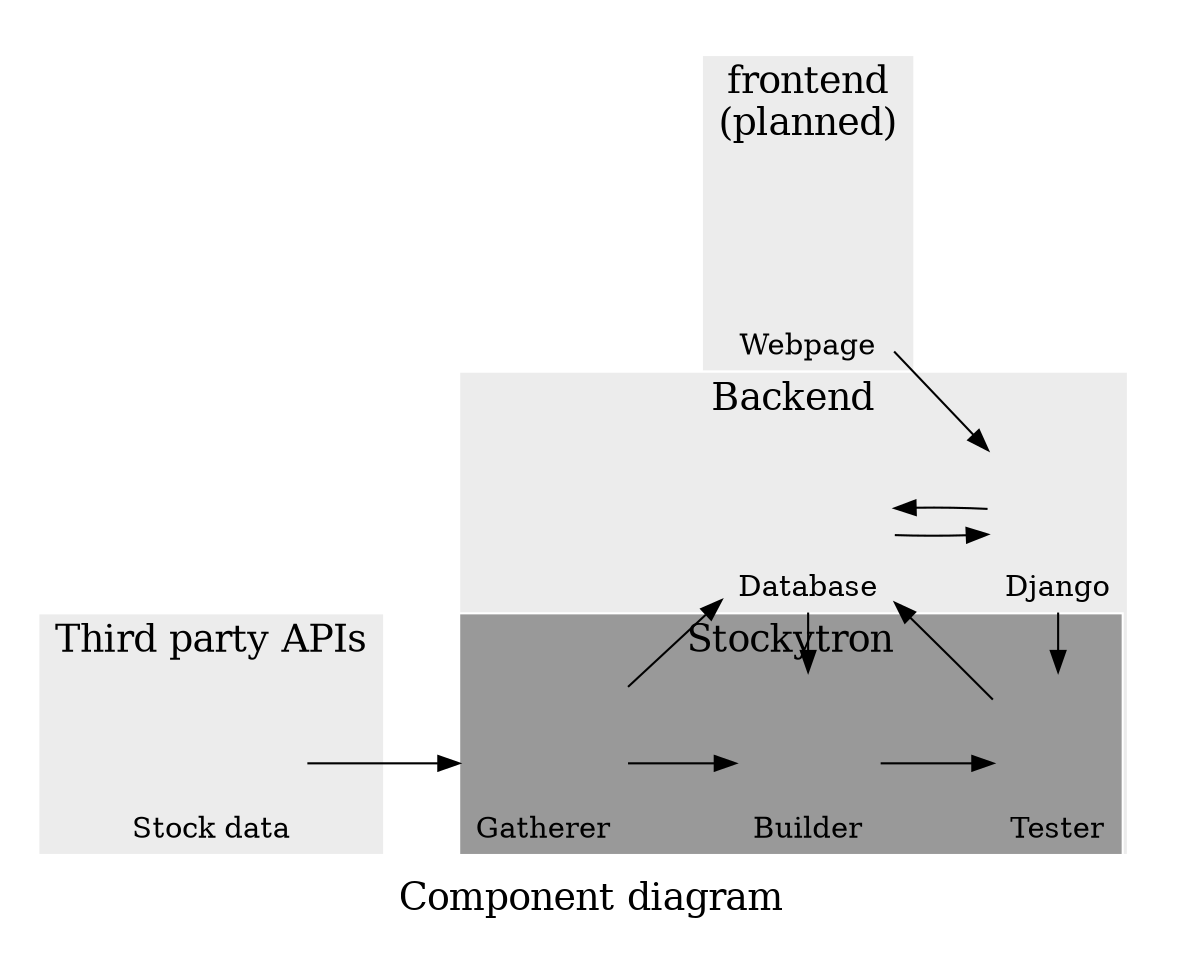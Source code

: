 digraph components {
    graph [
        charset="UTF-8"
        label="Component diagram"
        fontsize=18
        style="filled"
        margin=0.2

        /* dark colored scheme */
        //bgcolor="#343434"
        //fontcolor=white
        /* light colored scheme */
        bgcolor="#ffffff"
        fontcolor=black
        rankdir=LR
    ];

    /* define nodes */
    /* example: node [shape=box/Msquare/etc] */

    subgraph cluster0 {
        label="frontend\n(planned)"
        style=filled
        color="#ffffff"
        fillcolor="#ececec"
        webpage [ label="\n\n\n\n\nWebpage" image="../pictures/webpage.png" shape=none ]
    }

    subgraph cluster1 {
        label="Backend"
        style=filled
        color="#ffffff"
        fillcolor="#ececec"
        database [ label="\n\n\n\nDatabase" image="../pictures/database.png" shape=none ]
        django [ label="\n\n\n\nDjango" image="../pictures/django.png" shape=none ]

        subgraph cluster3 {
            label="Stockytron"
            style=filled
            color="#ffffff"
            fillcolor="#999999"

            gatherer [ label="\n\n\n\nGatherer" image="../pictures/box.png" shape=none ]
            builder [ label="\n\n\n\nBuilder" image="../pictures/box.png" shape=none ]
            tester [ label="\n\n\n\nTester" image="../pictures/box.png" shape=none ]
        }
    }

    subgraph cluster2 {
        label="Third party APIs"
        style=filled
        color="#ffffff"
        fillcolor="#ececec"

        stock_data [ label="\n\n\n\nStock data" image="../pictures/cloud.png" shape=none ]
    }

    webpage -> django
    django -> database
    django -> tester
    stock_data -> gatherer
    gatherer -> database
    gatherer -> builder
    builder -> tester
    tester -> database
    database -> builder
    database -> django
}


